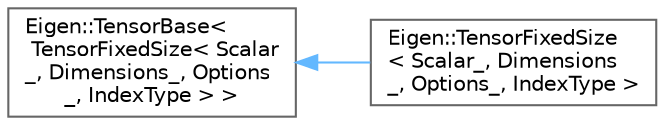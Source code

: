 digraph "类继承关系图"
{
 // LATEX_PDF_SIZE
  bgcolor="transparent";
  edge [fontname=Helvetica,fontsize=10,labelfontname=Helvetica,labelfontsize=10];
  node [fontname=Helvetica,fontsize=10,shape=box,height=0.2,width=0.4];
  rankdir="LR";
  Node0 [id="Node000000",label="Eigen::TensorBase\<\l TensorFixedSize\< Scalar\l_, Dimensions_, Options\l_, IndexType \> \>",height=0.2,width=0.4,color="grey40", fillcolor="white", style="filled",URL="$class_eigen_1_1_tensor_base.html",tooltip=" "];
  Node0 -> Node1 [id="edge4753_Node000000_Node000001",dir="back",color="steelblue1",style="solid",tooltip=" "];
  Node1 [id="Node000001",label="Eigen::TensorFixedSize\l\< Scalar_, Dimensions\l_, Options_, IndexType \>",height=0.2,width=0.4,color="grey40", fillcolor="white", style="filled",URL="$class_eigen_1_1_tensor_fixed_size.html",tooltip="The fixed sized version of the tensor class."];
}
